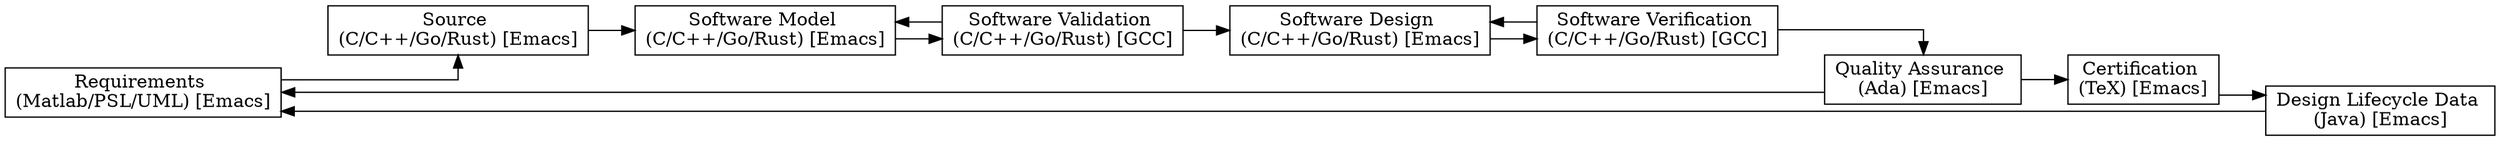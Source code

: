 digraph Project {
  // Introduction
  graph [rankdir = LR, splines=ortho];
  node[shape=record];

  // Blocks
  Requirements[label="Requirements \n(Matlab/PSL/UML) [Emacs]"];
  Source[label="Source \n(C/C++/Go/Rust) [Emacs]"];
  Model[label="Software Model \n(C/C++/Go/Rust) [Emacs]"];
  Validation[label="Software Validation \n(C/C++/Go/Rust) [GCC]"];
  Design[label="Software Design \n(C/C++/Go/Rust) [Emacs]"];
  Verification[label="Software Verification \n(C/C++/Go/Rust) [GCC]"];
  Quality[label="Quality Assurance \n(Ada) [Emacs]"];
  Certification[label="Certification \n(TeX) [Emacs]"];
  Lifecycle[label="Design Lifecycle Data \n(Java) [Emacs]"];

  // Sequence
  Requirements -> Source;
  Source -> Model;
  Model -> Validation;
  Validation -> Design;
  Design -> Verification;
  Verification -> Quality;
  Quality -> Certification;
  Certification -> Lifecycle;
  Lifecycle -> Requirements;

  // Feedback
  Validation -> Model;
  Verification -> Design;
  Quality -> Requirements;
}
